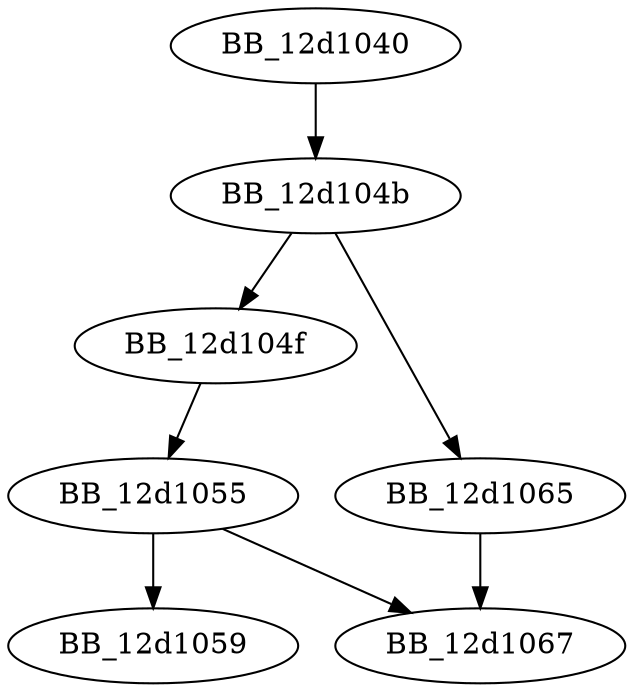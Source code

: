 DiGraph sub_12D1040{
BB_12d1040->BB_12d104b
BB_12d104b->BB_12d104f
BB_12d104b->BB_12d1065
BB_12d104f->BB_12d1055
BB_12d1055->BB_12d1059
BB_12d1055->BB_12d1067
BB_12d1065->BB_12d1067
}
